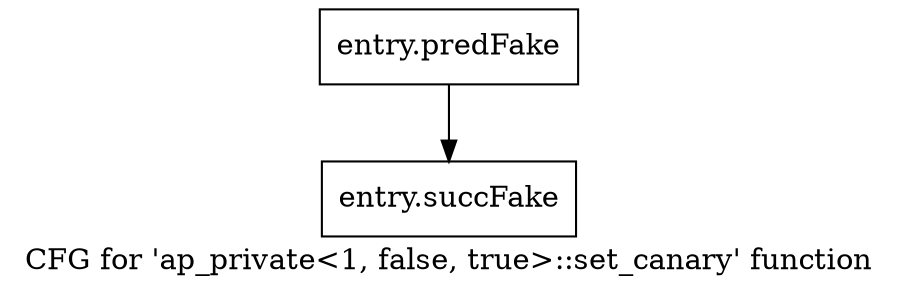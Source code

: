 digraph "CFG for 'ap_private\<1, false, true\>::set_canary' function" {
	label="CFG for 'ap_private\<1, false, true\>::set_canary' function";

	Node0x55c2660 [shape=record,filename="",linenumber="",label="{entry.predFake}"];
	Node0x55c2660 -> Node0x54cdea0[ callList="" memoryops="" filename="/home/omerfaruk/tools/Xilinx/Vitis_HLS/2023.2/include/etc/ap_private.h" execusionnum="12"];
	Node0x54cdea0 [shape=record,filename="/home/omerfaruk/tools/Xilinx/Vitis_HLS/2023.2/include/etc/ap_private.h",linenumber="1385",label="{entry.succFake}"];
}
